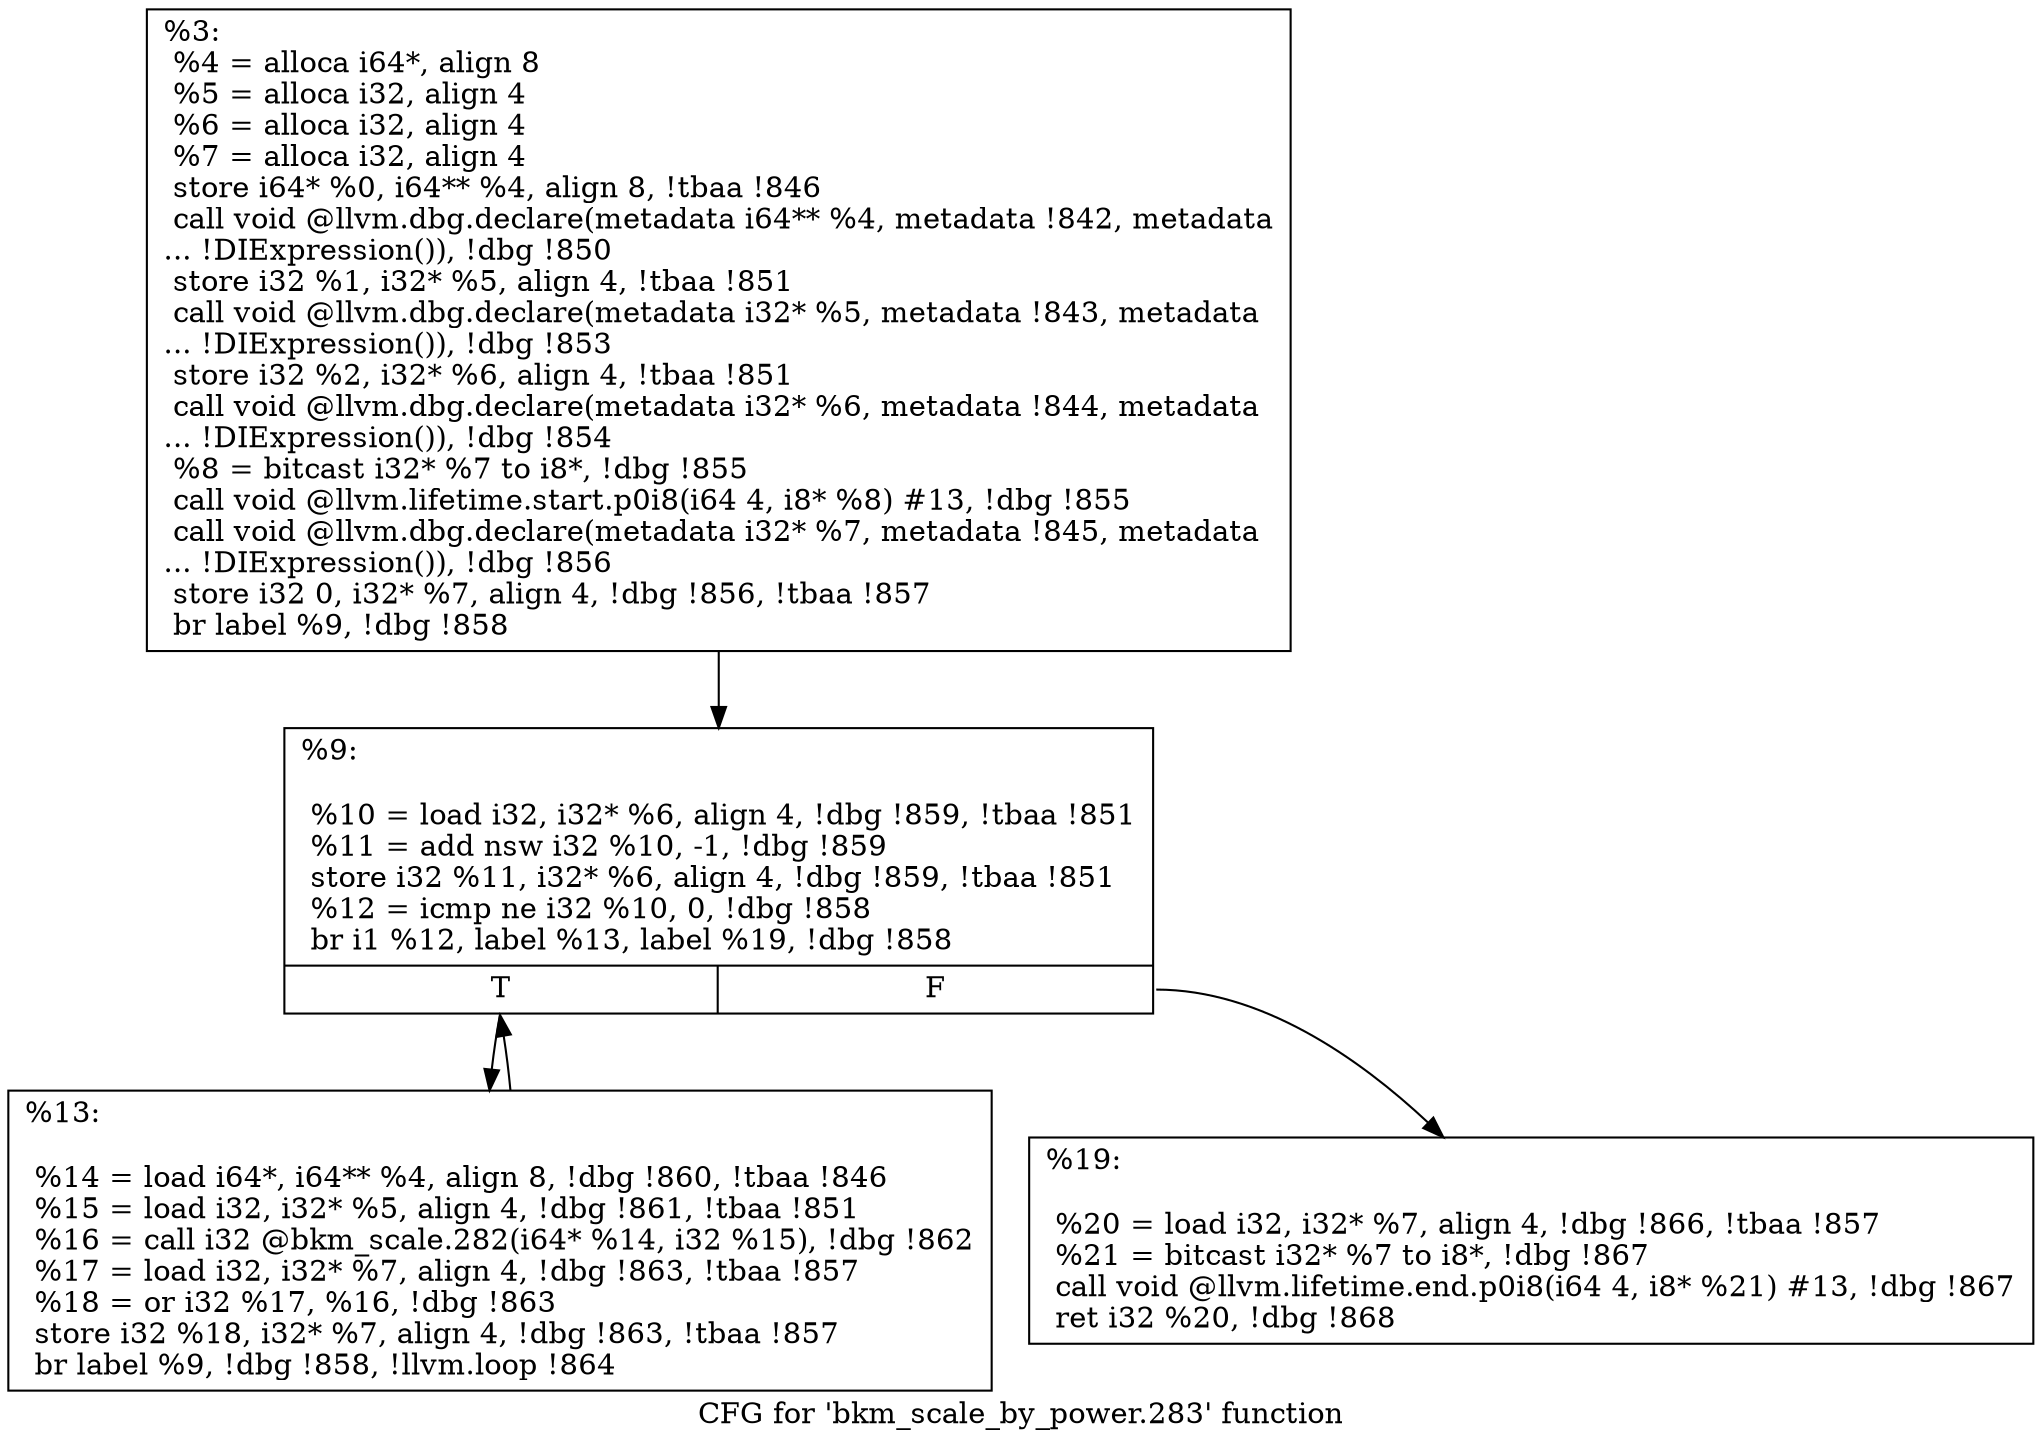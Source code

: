 digraph "CFG for 'bkm_scale_by_power.283' function" {
	label="CFG for 'bkm_scale_by_power.283' function";

	Node0xc67d10 [shape=record,label="{%3:\l  %4 = alloca i64*, align 8\l  %5 = alloca i32, align 4\l  %6 = alloca i32, align 4\l  %7 = alloca i32, align 4\l  store i64* %0, i64** %4, align 8, !tbaa !846\l  call void @llvm.dbg.declare(metadata i64** %4, metadata !842, metadata\l... !DIExpression()), !dbg !850\l  store i32 %1, i32* %5, align 4, !tbaa !851\l  call void @llvm.dbg.declare(metadata i32* %5, metadata !843, metadata\l... !DIExpression()), !dbg !853\l  store i32 %2, i32* %6, align 4, !tbaa !851\l  call void @llvm.dbg.declare(metadata i32* %6, metadata !844, metadata\l... !DIExpression()), !dbg !854\l  %8 = bitcast i32* %7 to i8*, !dbg !855\l  call void @llvm.lifetime.start.p0i8(i64 4, i8* %8) #13, !dbg !855\l  call void @llvm.dbg.declare(metadata i32* %7, metadata !845, metadata\l... !DIExpression()), !dbg !856\l  store i32 0, i32* %7, align 4, !dbg !856, !tbaa !857\l  br label %9, !dbg !858\l}"];
	Node0xc67d10 -> Node0xc69170;
	Node0xc69170 [shape=record,label="{%9:\l\l  %10 = load i32, i32* %6, align 4, !dbg !859, !tbaa !851\l  %11 = add nsw i32 %10, -1, !dbg !859\l  store i32 %11, i32* %6, align 4, !dbg !859, !tbaa !851\l  %12 = icmp ne i32 %10, 0, !dbg !858\l  br i1 %12, label %13, label %19, !dbg !858\l|{<s0>T|<s1>F}}"];
	Node0xc69170:s0 -> Node0xc691c0;
	Node0xc69170:s1 -> Node0xc69210;
	Node0xc691c0 [shape=record,label="{%13:\l\l  %14 = load i64*, i64** %4, align 8, !dbg !860, !tbaa !846\l  %15 = load i32, i32* %5, align 4, !dbg !861, !tbaa !851\l  %16 = call i32 @bkm_scale.282(i64* %14, i32 %15), !dbg !862\l  %17 = load i32, i32* %7, align 4, !dbg !863, !tbaa !857\l  %18 = or i32 %17, %16, !dbg !863\l  store i32 %18, i32* %7, align 4, !dbg !863, !tbaa !857\l  br label %9, !dbg !858, !llvm.loop !864\l}"];
	Node0xc691c0 -> Node0xc69170;
	Node0xc69210 [shape=record,label="{%19:\l\l  %20 = load i32, i32* %7, align 4, !dbg !866, !tbaa !857\l  %21 = bitcast i32* %7 to i8*, !dbg !867\l  call void @llvm.lifetime.end.p0i8(i64 4, i8* %21) #13, !dbg !867\l  ret i32 %20, !dbg !868\l}"];
}
